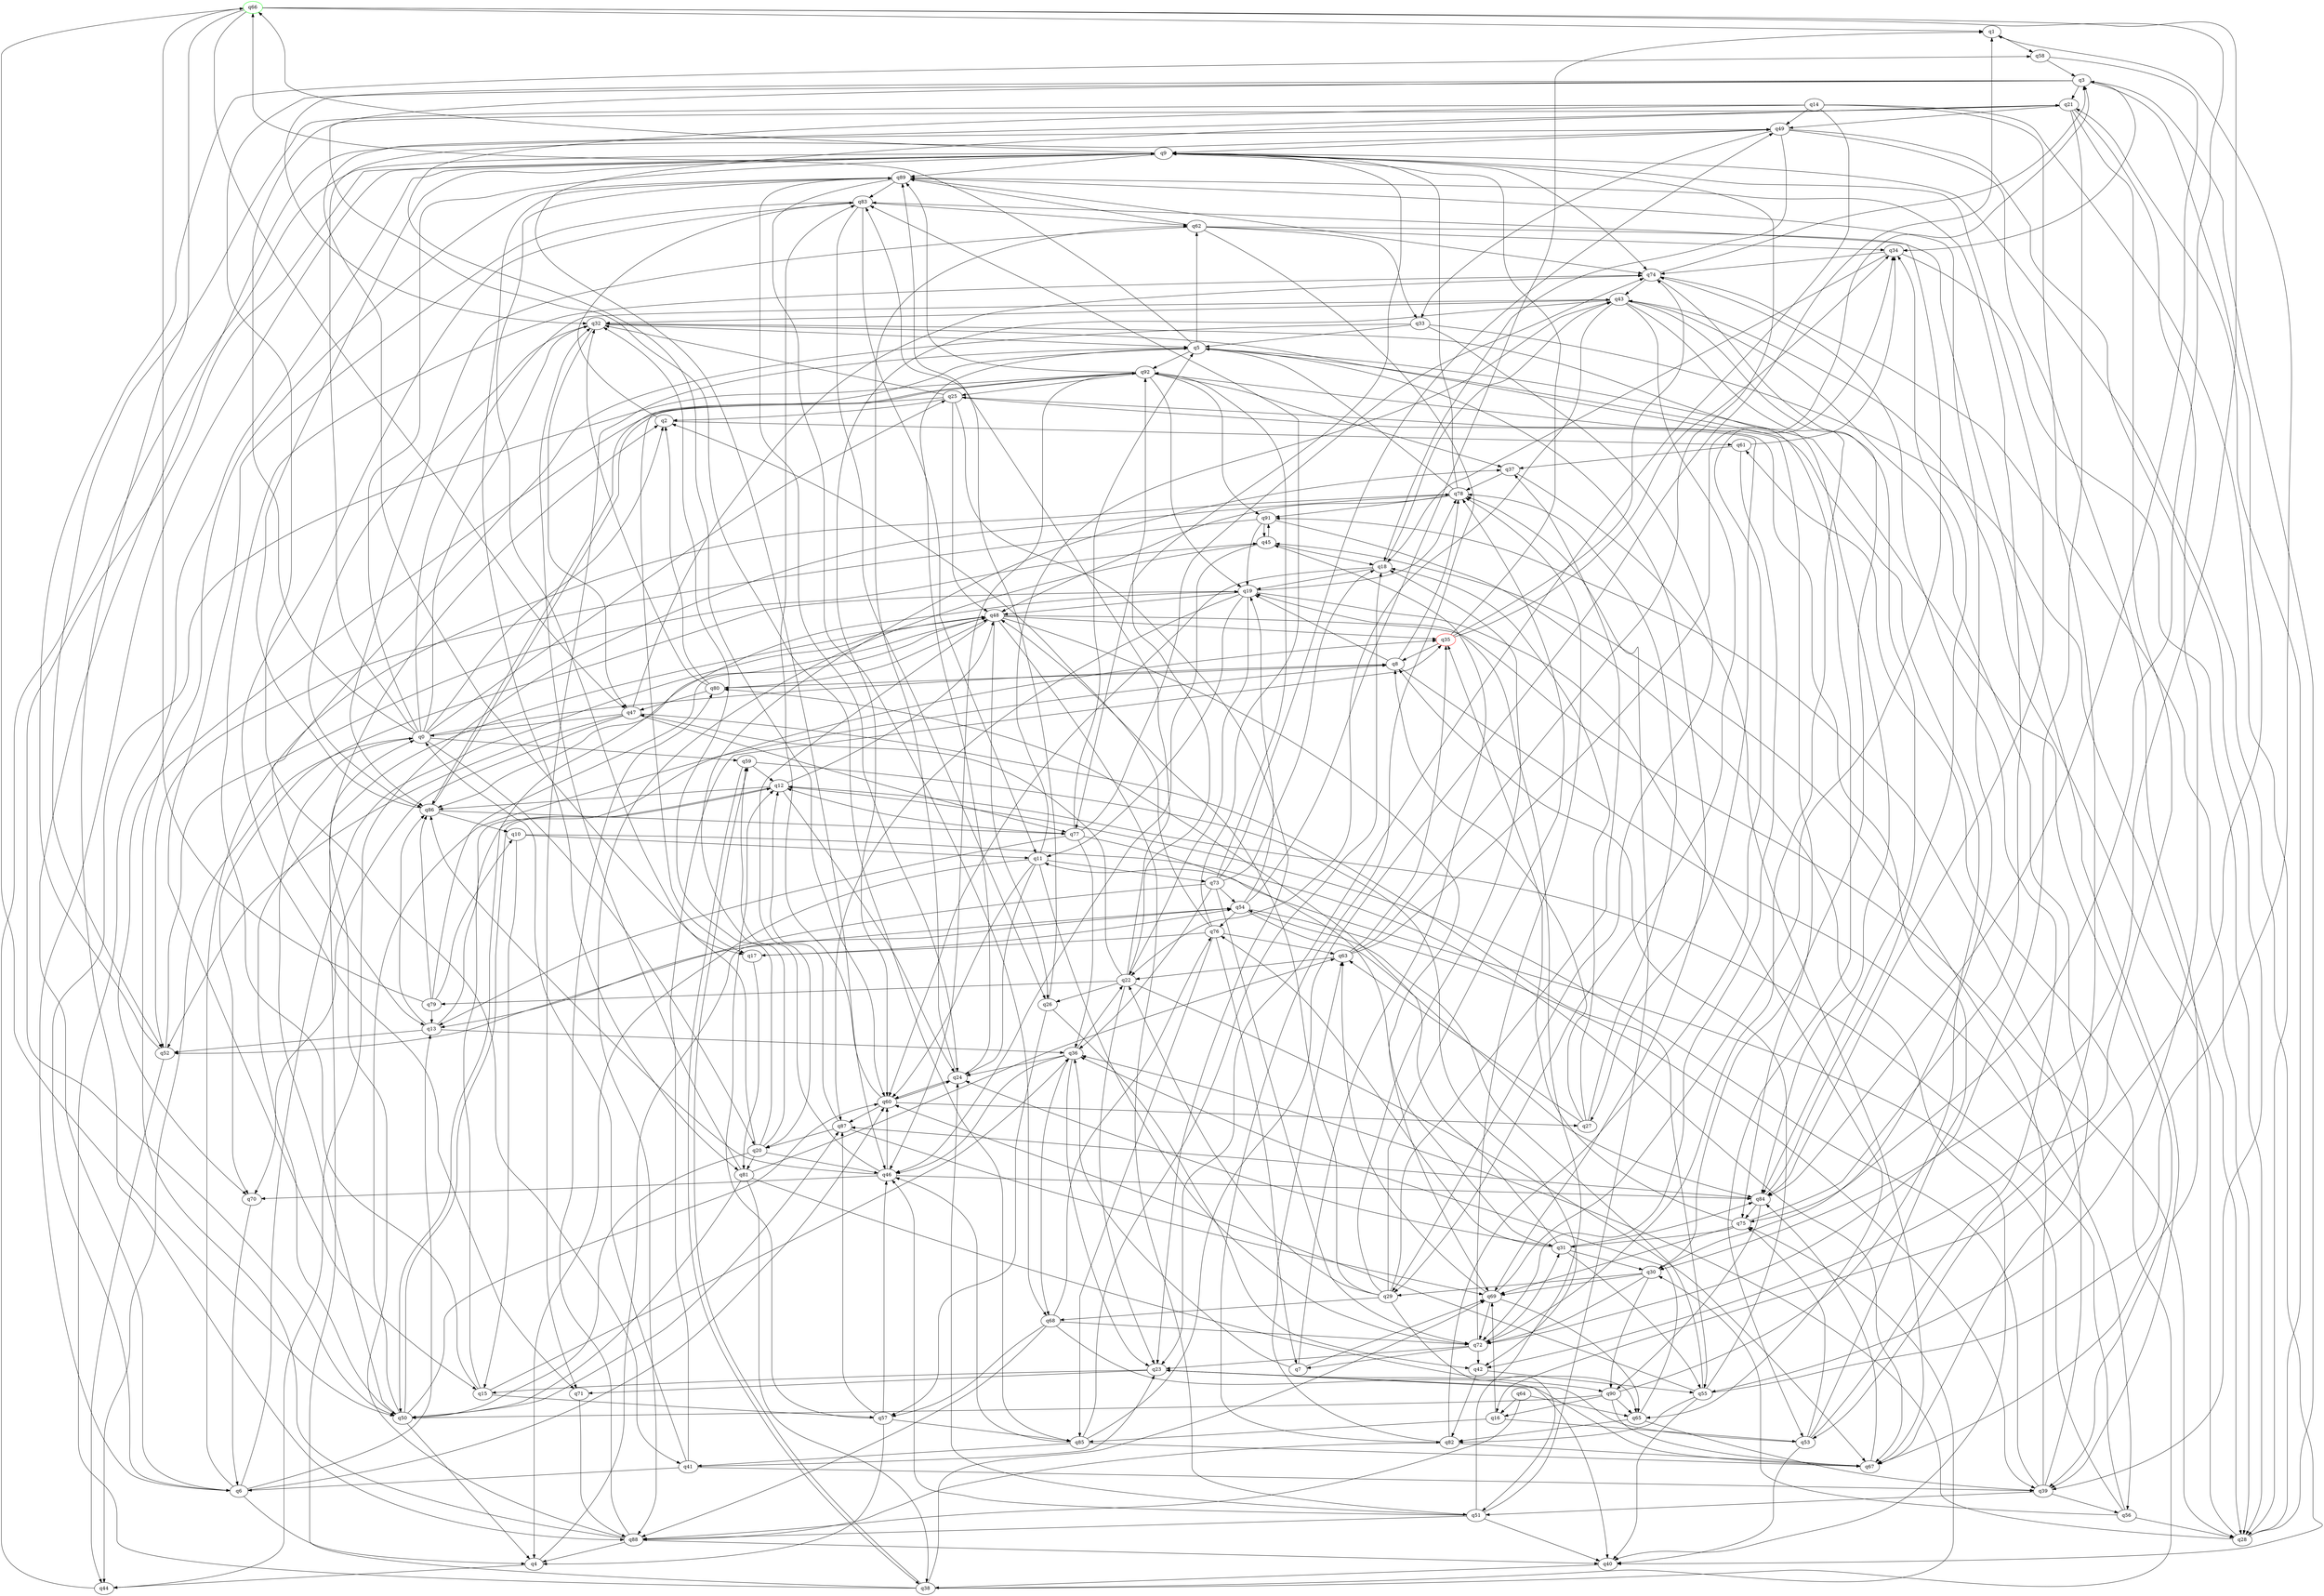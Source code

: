 digraph A{
q66 [initial=1,color=green];
q35 [final=1,color=red];
q0 -> q2;
q0 -> q8;
q0 -> q9;
q0 -> q20;
q0 -> q21;
q0 -> q25;
q0 -> q32;
q0 -> q43;
q0 -> q44;
q0 -> q49;
q0 -> q59;
q1 -> q58;
q2 -> q61;
q2 -> q83;
q3 -> q16;
q3 -> q21;
q3 -> q32;
q3 -> q34;
q3 -> q41;
q3 -> q85;
q4 -> q44;
q4 -> q54;
q5 -> q17;
q5 -> q39;
q5 -> q62;
q5 -> q66;
q5 -> q69;
q5 -> q71;
q5 -> q92;
q6 -> q4;
q6 -> q13;
q6 -> q48;
q6 -> q49;
q6 -> q60;
q6 -> q78;
q7 -> q36;
q7 -> q45;
q7 -> q69;
q8 -> q19;
q8 -> q56;
q8 -> q78;
q8 -> q80;
q9 -> q6;
q9 -> q40;
q9 -> q50;
q9 -> q66;
q9 -> q74;
q9 -> q77;
q9 -> q84;
q9 -> q89;
q10 -> q11;
q10 -> q15;
q10 -> q67;
q11 -> q4;
q11 -> q24;
q11 -> q43;
q11 -> q60;
q11 -> q72;
q11 -> q73;
q12 -> q24;
q12 -> q48;
q12 -> q50;
q12 -> q86;
q13 -> q35;
q13 -> q36;
q13 -> q52;
q13 -> q86;
q14 -> q23;
q14 -> q28;
q14 -> q49;
q14 -> q52;
q14 -> q53;
q14 -> q60;
q15 -> q19;
q15 -> q36;
q15 -> q57;
q15 -> q74;
q16 -> q53;
q16 -> q69;
q16 -> q85;
q17 -> q54;
q17 -> q81;
q18 -> q19;
q18 -> q43;
q18 -> q60;
q19 -> q11;
q19 -> q22;
q19 -> q48;
q19 -> q65;
q19 -> q70;
q19 -> q78;
q19 -> q87;
q20 -> q32;
q20 -> q37;
q20 -> q46;
q20 -> q50;
q20 -> q81;
q20 -> q89;
q21 -> q17;
q21 -> q42;
q21 -> q46;
q21 -> q49;
q21 -> q55;
q21 -> q72;
q22 -> q23;
q22 -> q26;
q22 -> q47;
q22 -> q67;
q22 -> q79;
q22 -> q83;
q22 -> q92;
q23 -> q15;
q23 -> q40;
q23 -> q71;
q23 -> q90;
q24 -> q5;
q24 -> q60;
q24 -> q62;
q25 -> q2;
q25 -> q23;
q25 -> q27;
q25 -> q32;
q25 -> q48;
q25 -> q70;
q26 -> q42;
q26 -> q57;
q26 -> q89;
q27 -> q8;
q27 -> q18;
q27 -> q63;
q27 -> q78;
q28 -> q3;
q28 -> q21;
q28 -> q36;
q28 -> q43;
q29 -> q18;
q29 -> q22;
q29 -> q37;
q29 -> q48;
q29 -> q51;
q29 -> q68;
q29 -> q78;
q30 -> q29;
q30 -> q69;
q30 -> q72;
q30 -> q90;
q31 -> q24;
q31 -> q30;
q31 -> q55;
q31 -> q76;
q31 -> q80;
q31 -> q84;
q32 -> q5;
q32 -> q47;
q32 -> q53;
q32 -> q84;
q32 -> q86;
q33 -> q5;
q33 -> q13;
q33 -> q28;
q33 -> q29;
q34 -> q18;
q34 -> q28;
q34 -> q74;
q35 -> q8;
q35 -> q9;
q35 -> q34;
q35 -> q74;
q36 -> q22;
q36 -> q23;
q36 -> q24;
q36 -> q46;
q36 -> q68;
q37 -> q67;
q37 -> q78;
q38 -> q0;
q38 -> q9;
q38 -> q59;
q38 -> q61;
q38 -> q69;
q38 -> q75;
q39 -> q12;
q39 -> q45;
q39 -> q51;
q39 -> q56;
q39 -> q91;
q40 -> q38;
q41 -> q0;
q41 -> q6;
q41 -> q23;
q41 -> q35;
q41 -> q39;
q42 -> q55;
q42 -> q82;
q43 -> q22;
q43 -> q29;
q43 -> q32;
q43 -> q60;
q43 -> q67;
q43 -> q72;
q43 -> q84;
q44 -> q9;
q45 -> q18;
q45 -> q46;
q45 -> q88;
q45 -> q91;
q46 -> q59;
q46 -> q60;
q46 -> q70;
q46 -> q84;
q46 -> q86;
q47 -> q0;
q47 -> q52;
q47 -> q55;
q47 -> q70;
q47 -> q74;
q47 -> q77;
q48 -> q20;
q48 -> q26;
q48 -> q28;
q48 -> q35;
q48 -> q50;
q48 -> q51;
q48 -> q69;
q48 -> q86;
q49 -> q9;
q49 -> q18;
q49 -> q33;
q49 -> q39;
q49 -> q67;
q50 -> q0;
q50 -> q4;
q50 -> q8;
q50 -> q12;
q50 -> q60;
q50 -> q87;
q51 -> q19;
q51 -> q24;
q51 -> q40;
q51 -> q46;
q51 -> q78;
q51 -> q88;
q52 -> q44;
q52 -> q45;
q52 -> q58;
q53 -> q23;
q53 -> q25;
q53 -> q40;
q53 -> q74;
q53 -> q75;
q54 -> q1;
q54 -> q13;
q54 -> q19;
q54 -> q39;
q54 -> q76;
q54 -> q84;
q55 -> q1;
q55 -> q8;
q55 -> q40;
q55 -> q54;
q55 -> q60;
q55 -> q82;
q56 -> q11;
q56 -> q12;
q56 -> q28;
q56 -> q30;
q57 -> q4;
q57 -> q12;
q57 -> q46;
q57 -> q85;
q57 -> q87;
q58 -> q3;
q58 -> q84;
q59 -> q12;
q59 -> q38;
q59 -> q42;
q60 -> q24;
q60 -> q27;
q60 -> q83;
q60 -> q87;
q61 -> q34;
q61 -> q37;
q61 -> q72;
q62 -> q33;
q62 -> q34;
q62 -> q39;
q62 -> q82;
q62 -> q86;
q62 -> q89;
q63 -> q3;
q63 -> q9;
q63 -> q22;
q63 -> q35;
q64 -> q16;
q64 -> q65;
q64 -> q88;
q65 -> q36;
q65 -> q39;
q65 -> q82;
q66 -> q1;
q66 -> q30;
q66 -> q47;
q66 -> q50;
q66 -> q75;
q66 -> q88;
q67 -> q84;
q68 -> q57;
q68 -> q67;
q68 -> q72;
q68 -> q76;
q68 -> q88;
q69 -> q63;
q69 -> q65;
q69 -> q72;
q69 -> q83;
q70 -> q6;
q71 -> q88;
q72 -> q7;
q72 -> q23;
q72 -> q31;
q72 -> q42;
q72 -> q78;
q73 -> q18;
q73 -> q36;
q73 -> q49;
q73 -> q52;
q73 -> q54;
q73 -> q72;
q73 -> q92;
q74 -> q3;
q74 -> q28;
q74 -> q30;
q74 -> q43;
q75 -> q31;
q75 -> q35;
q75 -> q69;
q75 -> q89;
q76 -> q2;
q76 -> q7;
q76 -> q17;
q76 -> q63;
q76 -> q83;
q76 -> q85;
q77 -> q5;
q77 -> q12;
q77 -> q13;
q77 -> q31;
q77 -> q36;
q77 -> q74;
q78 -> q5;
q78 -> q9;
q78 -> q44;
q78 -> q48;
q78 -> q91;
q79 -> q10;
q79 -> q13;
q79 -> q48;
q79 -> q66;
q79 -> q86;
q80 -> q2;
q80 -> q32;
q80 -> q47;
q80 -> q48;
q81 -> q32;
q81 -> q38;
q81 -> q50;
q81 -> q63;
q81 -> q65;
q82 -> q34;
q82 -> q63;
q82 -> q67;
q82 -> q88;
q83 -> q11;
q83 -> q15;
q83 -> q26;
q83 -> q62;
q83 -> q71;
q84 -> q34;
q84 -> q75;
q84 -> q87;
q84 -> q90;
q85 -> q1;
q85 -> q18;
q85 -> q41;
q85 -> q46;
q85 -> q67;
q86 -> q9;
q86 -> q10;
q86 -> q77;
q86 -> q92;
q87 -> q12;
q87 -> q20;
q87 -> q69;
q88 -> q2;
q88 -> q4;
q88 -> q40;
q88 -> q80;
q88 -> q89;
q89 -> q24;
q89 -> q30;
q89 -> q68;
q89 -> q74;
q89 -> q81;
q89 -> q83;
q90 -> q5;
q90 -> q16;
q90 -> q50;
q90 -> q65;
q90 -> q67;
q91 -> q19;
q91 -> q40;
q91 -> q45;
q91 -> q52;
q92 -> q6;
q92 -> q19;
q92 -> q25;
q92 -> q37;
q92 -> q46;
q92 -> q75;
q92 -> q86;
q92 -> q89;
q92 -> q91;
}